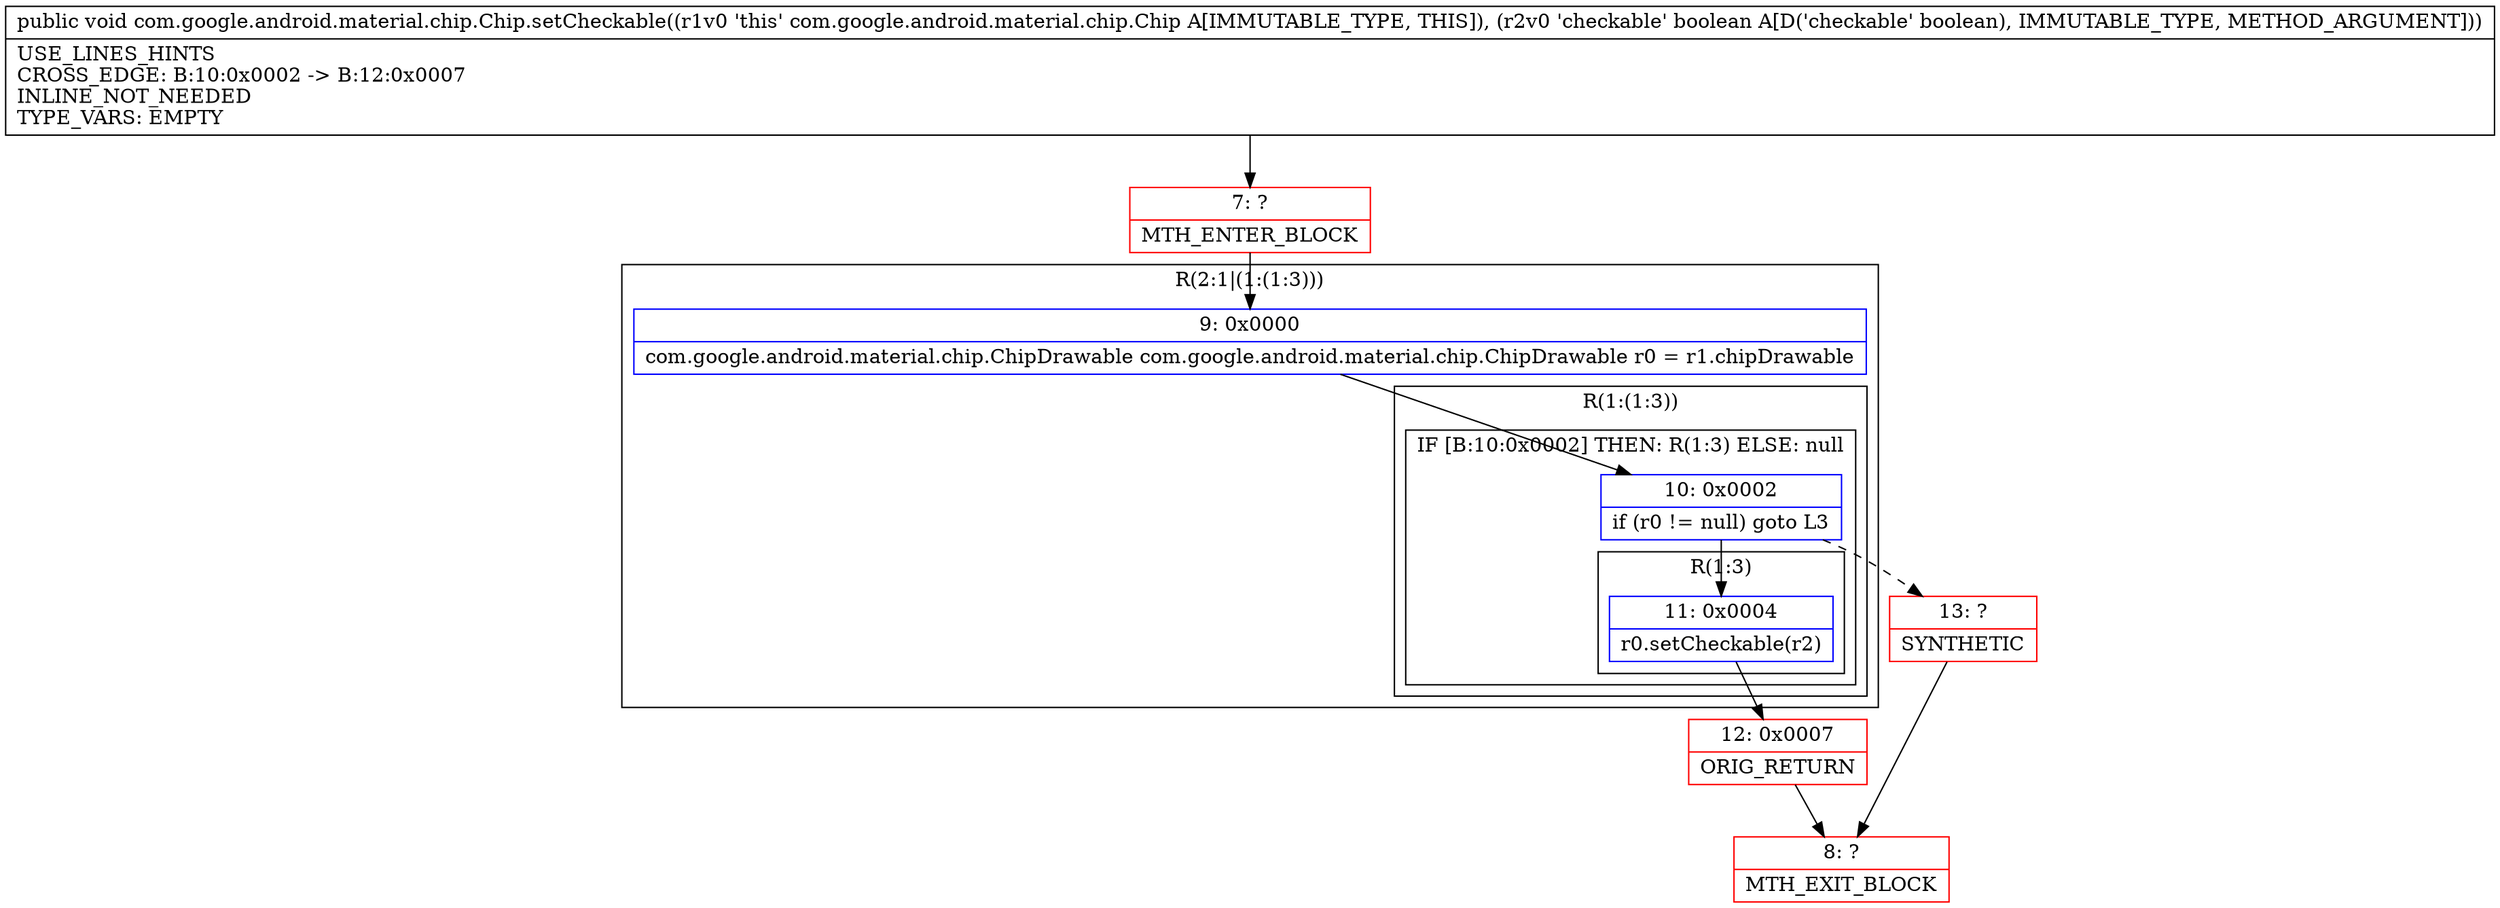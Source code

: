 digraph "CFG forcom.google.android.material.chip.Chip.setCheckable(Z)V" {
subgraph cluster_Region_1003745485 {
label = "R(2:1|(1:(1:3)))";
node [shape=record,color=blue];
Node_9 [shape=record,label="{9\:\ 0x0000|com.google.android.material.chip.ChipDrawable com.google.android.material.chip.ChipDrawable r0 = r1.chipDrawable\l}"];
subgraph cluster_Region_281397642 {
label = "R(1:(1:3))";
node [shape=record,color=blue];
subgraph cluster_IfRegion_818671961 {
label = "IF [B:10:0x0002] THEN: R(1:3) ELSE: null";
node [shape=record,color=blue];
Node_10 [shape=record,label="{10\:\ 0x0002|if (r0 != null) goto L3\l}"];
subgraph cluster_Region_1916382667 {
label = "R(1:3)";
node [shape=record,color=blue];
Node_11 [shape=record,label="{11\:\ 0x0004|r0.setCheckable(r2)\l}"];
}
}
}
}
Node_7 [shape=record,color=red,label="{7\:\ ?|MTH_ENTER_BLOCK\l}"];
Node_12 [shape=record,color=red,label="{12\:\ 0x0007|ORIG_RETURN\l}"];
Node_8 [shape=record,color=red,label="{8\:\ ?|MTH_EXIT_BLOCK\l}"];
Node_13 [shape=record,color=red,label="{13\:\ ?|SYNTHETIC\l}"];
MethodNode[shape=record,label="{public void com.google.android.material.chip.Chip.setCheckable((r1v0 'this' com.google.android.material.chip.Chip A[IMMUTABLE_TYPE, THIS]), (r2v0 'checkable' boolean A[D('checkable' boolean), IMMUTABLE_TYPE, METHOD_ARGUMENT]))  | USE_LINES_HINTS\lCROSS_EDGE: B:10:0x0002 \-\> B:12:0x0007\lINLINE_NOT_NEEDED\lTYPE_VARS: EMPTY\l}"];
MethodNode -> Node_7;Node_9 -> Node_10;
Node_10 -> Node_11;
Node_10 -> Node_13[style=dashed];
Node_11 -> Node_12;
Node_7 -> Node_9;
Node_12 -> Node_8;
Node_13 -> Node_8;
}

